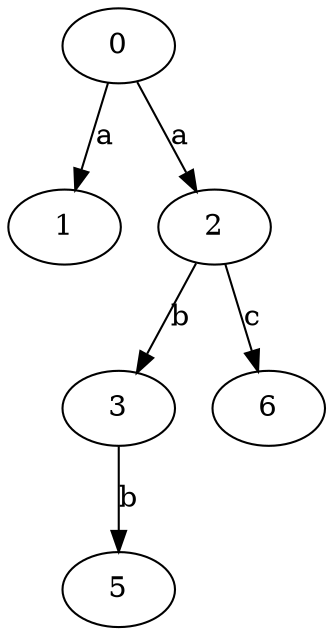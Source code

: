 strict digraph  {
0;
1;
2;
3;
5;
6;
0 -> 1  [label=a];
0 -> 2  [label=a];
2 -> 3  [label=b];
2 -> 6  [label=c];
3 -> 5  [label=b];
}
